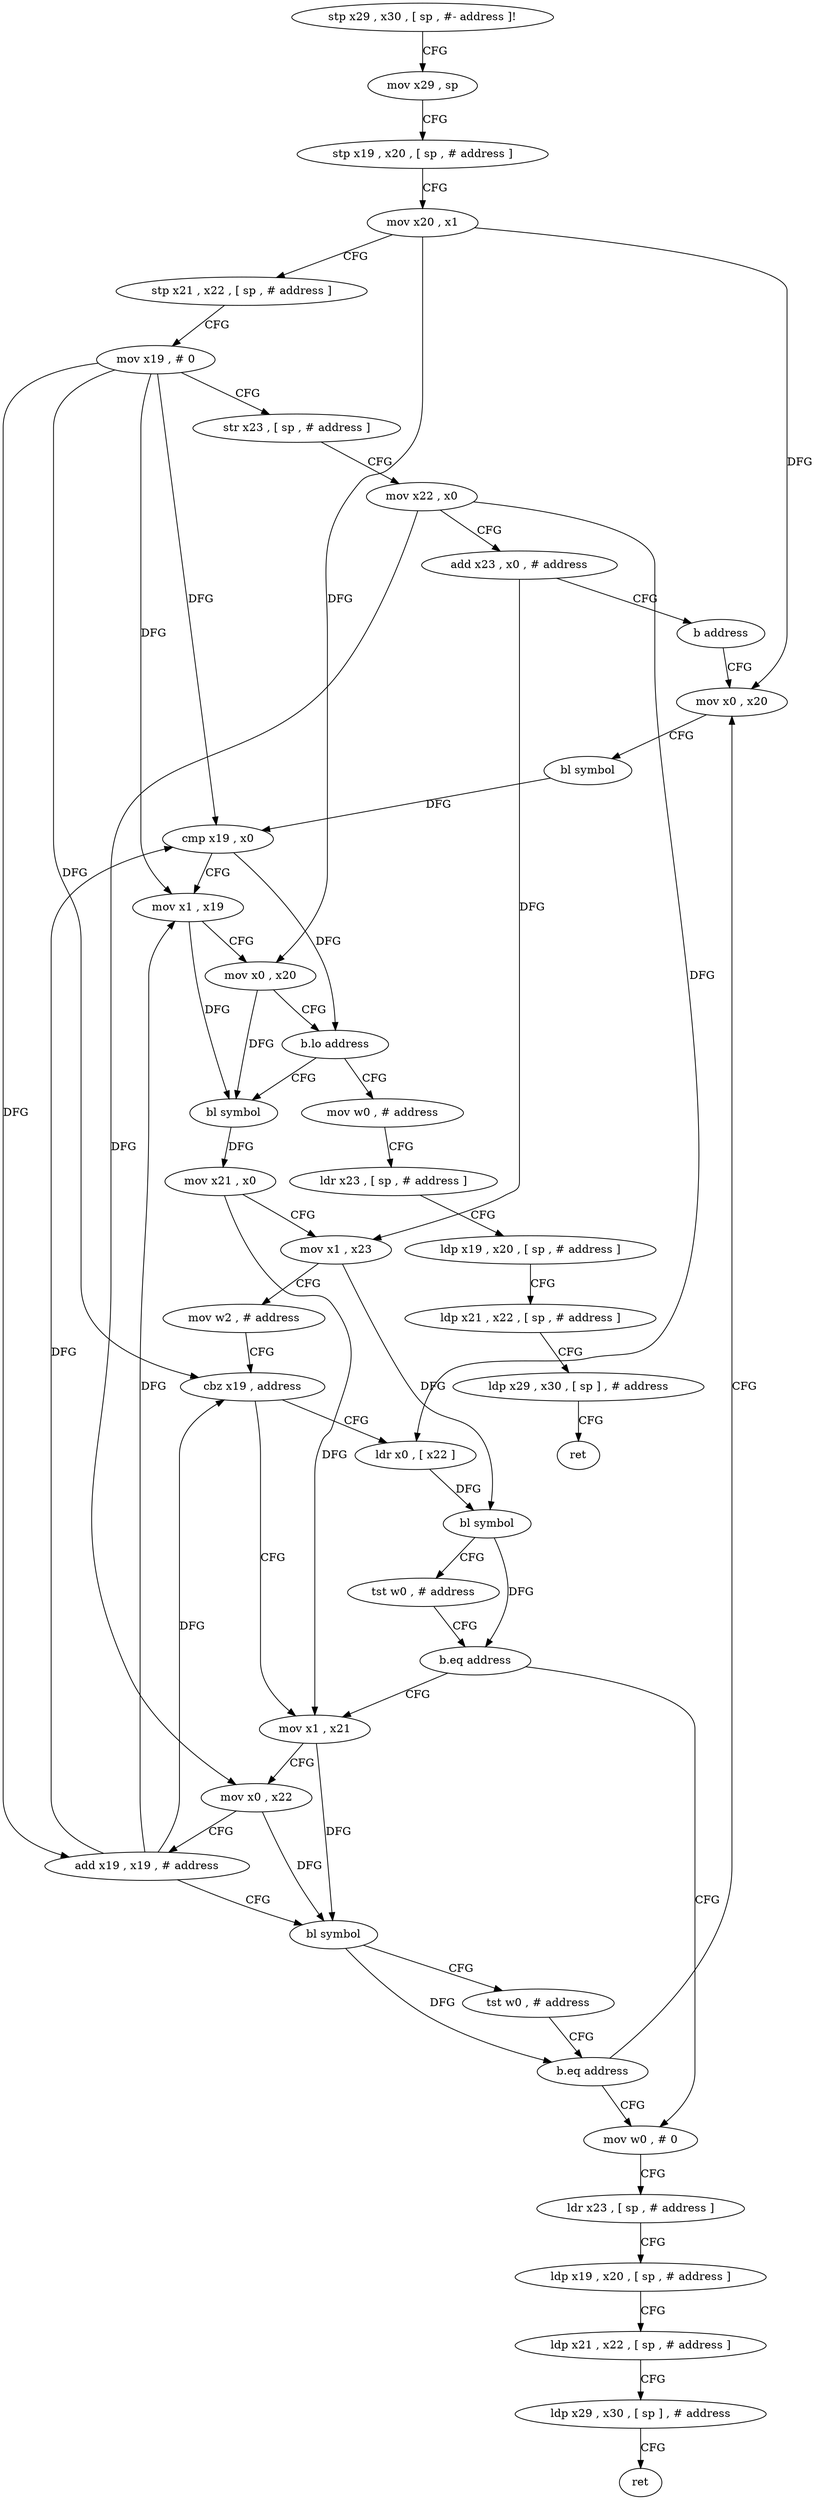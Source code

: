 digraph "func" {
"110472" [label = "stp x29 , x30 , [ sp , #- address ]!" ]
"110476" [label = "mov x29 , sp" ]
"110480" [label = "stp x19 , x20 , [ sp , # address ]" ]
"110484" [label = "mov x20 , x1" ]
"110488" [label = "stp x21 , x22 , [ sp , # address ]" ]
"110492" [label = "mov x19 , # 0" ]
"110496" [label = "str x23 , [ sp , # address ]" ]
"110500" [label = "mov x22 , x0" ]
"110504" [label = "add x23 , x0 , # address" ]
"110508" [label = "b address" ]
"110572" [label = "mov x0 , x20" ]
"110576" [label = "bl symbol" ]
"110580" [label = "cmp x19 , x0" ]
"110584" [label = "mov x1 , x19" ]
"110588" [label = "mov x0 , x20" ]
"110592" [label = "b.lo address" ]
"110512" [label = "bl symbol" ]
"110596" [label = "mov w0 , # address" ]
"110516" [label = "mov x21 , x0" ]
"110520" [label = "mov x1 , x23" ]
"110524" [label = "mov w2 , # address" ]
"110528" [label = "cbz x19 , address" ]
"110548" [label = "mov x1 , x21" ]
"110532" [label = "ldr x0 , [ x22 ]" ]
"110600" [label = "ldr x23 , [ sp , # address ]" ]
"110604" [label = "ldp x19 , x20 , [ sp , # address ]" ]
"110608" [label = "ldp x21 , x22 , [ sp , # address ]" ]
"110612" [label = "ldp x29 , x30 , [ sp ] , # address" ]
"110616" [label = "ret" ]
"110552" [label = "mov x0 , x22" ]
"110556" [label = "add x19 , x19 , # address" ]
"110560" [label = "bl symbol" ]
"110564" [label = "tst w0 , # address" ]
"110568" [label = "b.eq address" ]
"110624" [label = "mov w0 , # 0" ]
"110536" [label = "bl symbol" ]
"110540" [label = "tst w0 , # address" ]
"110544" [label = "b.eq address" ]
"110628" [label = "ldr x23 , [ sp , # address ]" ]
"110632" [label = "ldp x19 , x20 , [ sp , # address ]" ]
"110636" [label = "ldp x21 , x22 , [ sp , # address ]" ]
"110640" [label = "ldp x29 , x30 , [ sp ] , # address" ]
"110644" [label = "ret" ]
"110472" -> "110476" [ label = "CFG" ]
"110476" -> "110480" [ label = "CFG" ]
"110480" -> "110484" [ label = "CFG" ]
"110484" -> "110488" [ label = "CFG" ]
"110484" -> "110572" [ label = "DFG" ]
"110484" -> "110588" [ label = "DFG" ]
"110488" -> "110492" [ label = "CFG" ]
"110492" -> "110496" [ label = "CFG" ]
"110492" -> "110580" [ label = "DFG" ]
"110492" -> "110584" [ label = "DFG" ]
"110492" -> "110528" [ label = "DFG" ]
"110492" -> "110556" [ label = "DFG" ]
"110496" -> "110500" [ label = "CFG" ]
"110500" -> "110504" [ label = "CFG" ]
"110500" -> "110552" [ label = "DFG" ]
"110500" -> "110532" [ label = "DFG" ]
"110504" -> "110508" [ label = "CFG" ]
"110504" -> "110520" [ label = "DFG" ]
"110508" -> "110572" [ label = "CFG" ]
"110572" -> "110576" [ label = "CFG" ]
"110576" -> "110580" [ label = "DFG" ]
"110580" -> "110584" [ label = "CFG" ]
"110580" -> "110592" [ label = "DFG" ]
"110584" -> "110588" [ label = "CFG" ]
"110584" -> "110512" [ label = "DFG" ]
"110588" -> "110592" [ label = "CFG" ]
"110588" -> "110512" [ label = "DFG" ]
"110592" -> "110512" [ label = "CFG" ]
"110592" -> "110596" [ label = "CFG" ]
"110512" -> "110516" [ label = "DFG" ]
"110596" -> "110600" [ label = "CFG" ]
"110516" -> "110520" [ label = "CFG" ]
"110516" -> "110548" [ label = "DFG" ]
"110520" -> "110524" [ label = "CFG" ]
"110520" -> "110536" [ label = "DFG" ]
"110524" -> "110528" [ label = "CFG" ]
"110528" -> "110548" [ label = "CFG" ]
"110528" -> "110532" [ label = "CFG" ]
"110548" -> "110552" [ label = "CFG" ]
"110548" -> "110560" [ label = "DFG" ]
"110532" -> "110536" [ label = "DFG" ]
"110600" -> "110604" [ label = "CFG" ]
"110604" -> "110608" [ label = "CFG" ]
"110608" -> "110612" [ label = "CFG" ]
"110612" -> "110616" [ label = "CFG" ]
"110552" -> "110556" [ label = "CFG" ]
"110552" -> "110560" [ label = "DFG" ]
"110556" -> "110560" [ label = "CFG" ]
"110556" -> "110584" [ label = "DFG" ]
"110556" -> "110528" [ label = "DFG" ]
"110556" -> "110580" [ label = "DFG" ]
"110560" -> "110564" [ label = "CFG" ]
"110560" -> "110568" [ label = "DFG" ]
"110564" -> "110568" [ label = "CFG" ]
"110568" -> "110624" [ label = "CFG" ]
"110568" -> "110572" [ label = "CFG" ]
"110624" -> "110628" [ label = "CFG" ]
"110536" -> "110540" [ label = "CFG" ]
"110536" -> "110544" [ label = "DFG" ]
"110540" -> "110544" [ label = "CFG" ]
"110544" -> "110624" [ label = "CFG" ]
"110544" -> "110548" [ label = "CFG" ]
"110628" -> "110632" [ label = "CFG" ]
"110632" -> "110636" [ label = "CFG" ]
"110636" -> "110640" [ label = "CFG" ]
"110640" -> "110644" [ label = "CFG" ]
}
